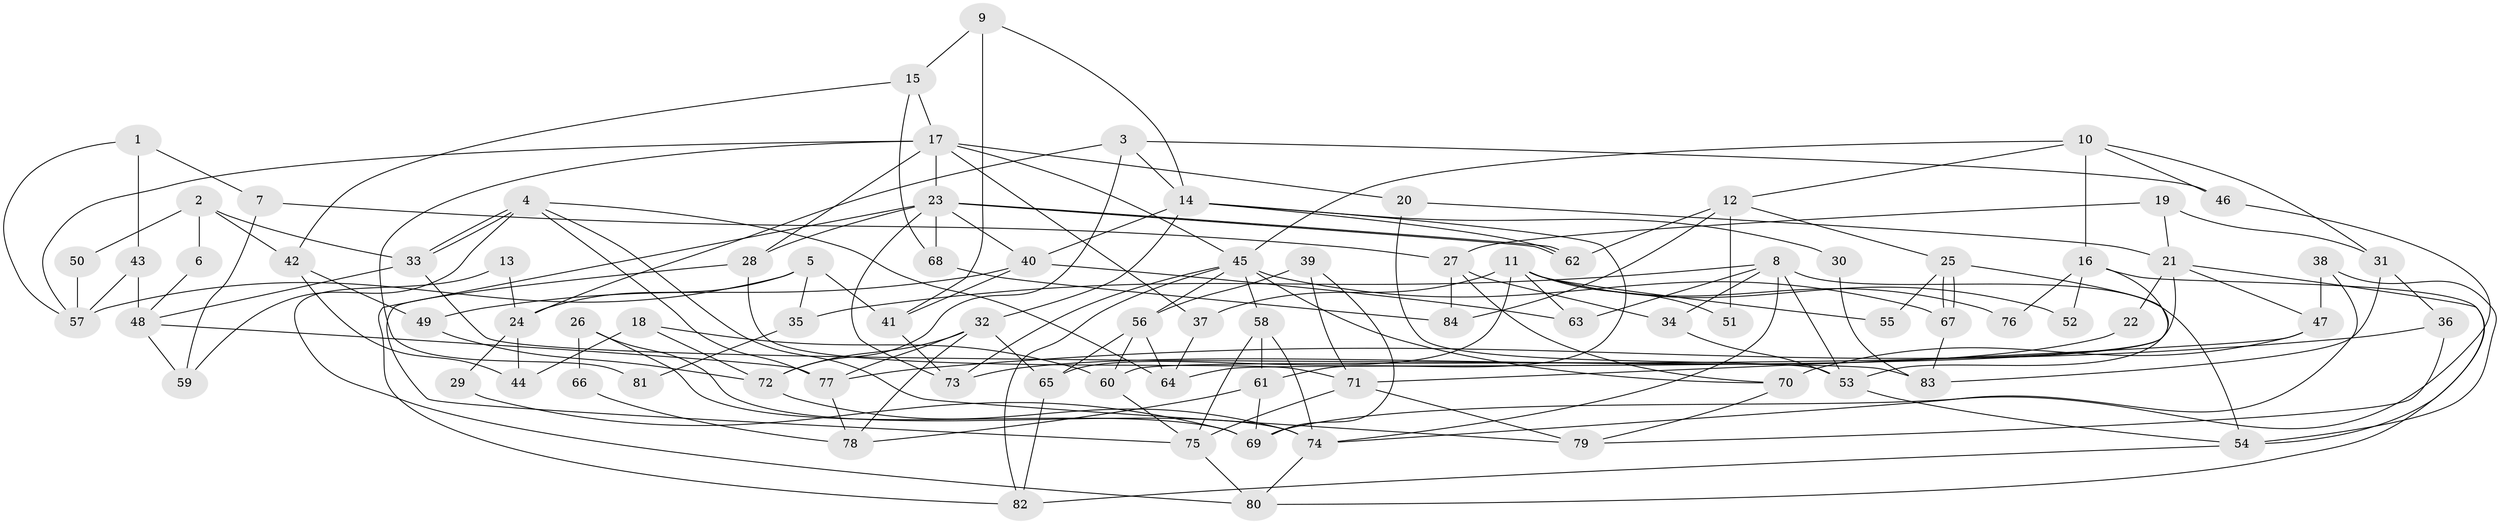// coarse degree distribution, {2: 0.16, 8: 0.04, 5: 0.18, 4: 0.26, 3: 0.18, 10: 0.02, 6: 0.08, 7: 0.08}
// Generated by graph-tools (version 1.1) at 2025/53/03/04/25 21:53:03]
// undirected, 84 vertices, 168 edges
graph export_dot {
graph [start="1"]
  node [color=gray90,style=filled];
  1;
  2;
  3;
  4;
  5;
  6;
  7;
  8;
  9;
  10;
  11;
  12;
  13;
  14;
  15;
  16;
  17;
  18;
  19;
  20;
  21;
  22;
  23;
  24;
  25;
  26;
  27;
  28;
  29;
  30;
  31;
  32;
  33;
  34;
  35;
  36;
  37;
  38;
  39;
  40;
  41;
  42;
  43;
  44;
  45;
  46;
  47;
  48;
  49;
  50;
  51;
  52;
  53;
  54;
  55;
  56;
  57;
  58;
  59;
  60;
  61;
  62;
  63;
  64;
  65;
  66;
  67;
  68;
  69;
  70;
  71;
  72;
  73;
  74;
  75;
  76;
  77;
  78;
  79;
  80;
  81;
  82;
  83;
  84;
  1 -- 57;
  1 -- 7;
  1 -- 43;
  2 -- 33;
  2 -- 42;
  2 -- 6;
  2 -- 50;
  3 -- 14;
  3 -- 72;
  3 -- 24;
  3 -- 46;
  4 -- 33;
  4 -- 33;
  4 -- 64;
  4 -- 59;
  4 -- 77;
  4 -- 79;
  5 -- 41;
  5 -- 57;
  5 -- 24;
  5 -- 35;
  6 -- 48;
  7 -- 59;
  7 -- 27;
  8 -- 74;
  8 -- 53;
  8 -- 34;
  8 -- 35;
  8 -- 54;
  8 -- 63;
  9 -- 15;
  9 -- 41;
  9 -- 14;
  10 -- 16;
  10 -- 12;
  10 -- 31;
  10 -- 45;
  10 -- 46;
  11 -- 65;
  11 -- 63;
  11 -- 37;
  11 -- 51;
  11 -- 52;
  11 -- 55;
  11 -- 76;
  12 -- 62;
  12 -- 25;
  12 -- 51;
  12 -- 84;
  13 -- 24;
  13 -- 80;
  14 -- 32;
  14 -- 30;
  14 -- 40;
  14 -- 61;
  14 -- 62;
  15 -- 68;
  15 -- 17;
  15 -- 42;
  16 -- 64;
  16 -- 80;
  16 -- 52;
  16 -- 76;
  17 -- 23;
  17 -- 28;
  17 -- 20;
  17 -- 37;
  17 -- 45;
  17 -- 57;
  17 -- 81;
  18 -- 72;
  18 -- 60;
  18 -- 44;
  19 -- 27;
  19 -- 21;
  19 -- 31;
  20 -- 21;
  20 -- 53;
  21 -- 54;
  21 -- 47;
  21 -- 22;
  21 -- 60;
  22 -- 73;
  23 -- 28;
  23 -- 62;
  23 -- 62;
  23 -- 40;
  23 -- 68;
  23 -- 73;
  23 -- 82;
  24 -- 29;
  24 -- 44;
  25 -- 67;
  25 -- 67;
  25 -- 53;
  25 -- 55;
  26 -- 74;
  26 -- 69;
  26 -- 66;
  27 -- 34;
  27 -- 70;
  27 -- 84;
  28 -- 71;
  28 -- 75;
  29 -- 69;
  30 -- 83;
  31 -- 36;
  31 -- 83;
  32 -- 77;
  32 -- 65;
  32 -- 72;
  32 -- 78;
  33 -- 83;
  33 -- 48;
  34 -- 53;
  35 -- 81;
  36 -- 79;
  36 -- 77;
  37 -- 64;
  38 -- 54;
  38 -- 74;
  38 -- 47;
  39 -- 56;
  39 -- 69;
  39 -- 71;
  40 -- 41;
  40 -- 49;
  40 -- 63;
  41 -- 73;
  42 -- 44;
  42 -- 49;
  43 -- 48;
  43 -- 57;
  45 -- 56;
  45 -- 58;
  45 -- 67;
  45 -- 70;
  45 -- 73;
  45 -- 82;
  46 -- 69;
  47 -- 70;
  47 -- 71;
  48 -- 77;
  48 -- 59;
  49 -- 72;
  50 -- 57;
  53 -- 54;
  54 -- 82;
  56 -- 60;
  56 -- 64;
  56 -- 65;
  58 -- 61;
  58 -- 74;
  58 -- 75;
  60 -- 75;
  61 -- 78;
  61 -- 69;
  65 -- 82;
  66 -- 78;
  67 -- 83;
  68 -- 84;
  70 -- 79;
  71 -- 75;
  71 -- 79;
  72 -- 74;
  74 -- 80;
  75 -- 80;
  77 -- 78;
}
